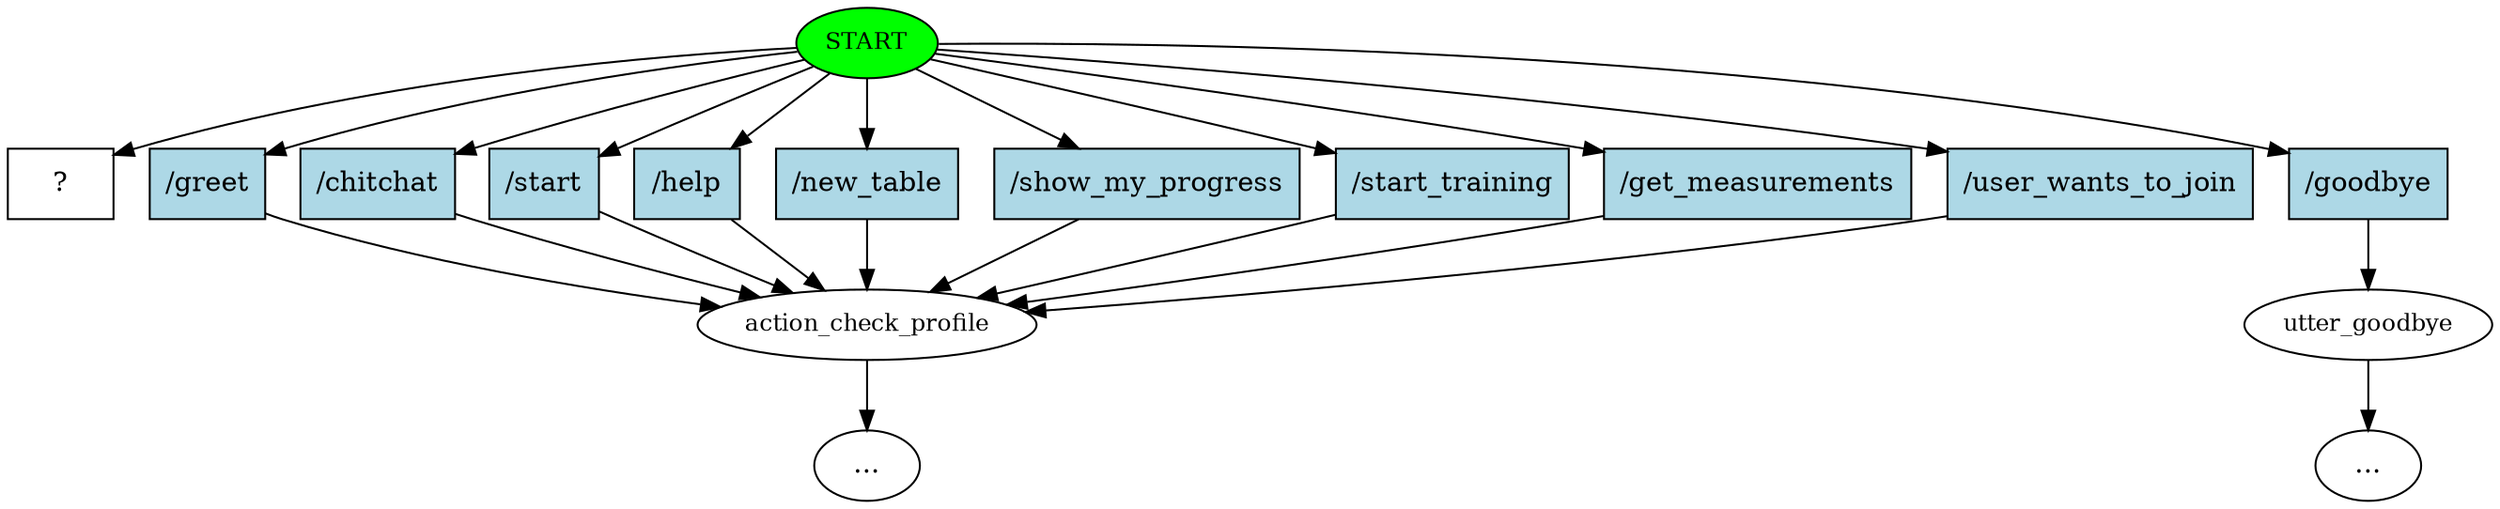 digraph  {
0 [class="start active", fillcolor=green, fontsize=12, label=START, style=filled];
1 [class="", fontsize=12, label=action_check_profile];
6 [class="", fontsize=12, label=utter_goodbye];
"-8" [class=ellipsis, label="..."];
"-49" [class=ellipsis, label="..."];
48 [class="intent dashed active", label="  ?  ", shape=rect];
49 [class=intent, fillcolor=lightblue, label="\/greet", shape=rect, style=filled];
50 [class=intent, fillcolor=lightblue, label="\/chitchat", shape=rect, style=filled];
51 [class=intent, fillcolor=lightblue, label="\/start", shape=rect, style=filled];
52 [class=intent, fillcolor=lightblue, label="\/help", shape=rect, style=filled];
53 [class=intent, fillcolor=lightblue, label="\/new_table", shape=rect, style=filled];
54 [class=intent, fillcolor=lightblue, label="\/show_my_progress", shape=rect, style=filled];
55 [class=intent, fillcolor=lightblue, label="\/start_training", shape=rect, style=filled];
56 [class=intent, fillcolor=lightblue, label="\/get_measurements", shape=rect, style=filled];
57 [class=intent, fillcolor=lightblue, label="\/user_wants_to_join", shape=rect, style=filled];
58 [class=intent, fillcolor=lightblue, label="\/goodbye", shape=rect, style=filled];
0 -> 48  [class=active, key=NONE, label=""];
0 -> 49  [class="", key=0];
0 -> 50  [class="", key=0];
0 -> 51  [class="", key=0];
0 -> 52  [class="", key=0];
0 -> 53  [class="", key=0];
0 -> 54  [class="", key=0];
0 -> 55  [class="", key=0];
0 -> 56  [class="", key=0];
0 -> 57  [class="", key=0];
0 -> 58  [class="", key=0];
1 -> "-49"  [class="", key=NONE, label=""];
6 -> "-8"  [class="", key=NONE, label=""];
49 -> 1  [class="", key=0];
50 -> 1  [class="", key=0];
51 -> 1  [class="", key=0];
52 -> 1  [class="", key=0];
53 -> 1  [class="", key=0];
54 -> 1  [class="", key=0];
55 -> 1  [class="", key=0];
56 -> 1  [class="", key=0];
57 -> 1  [class="", key=0];
58 -> 6  [class="", key=0];
}
